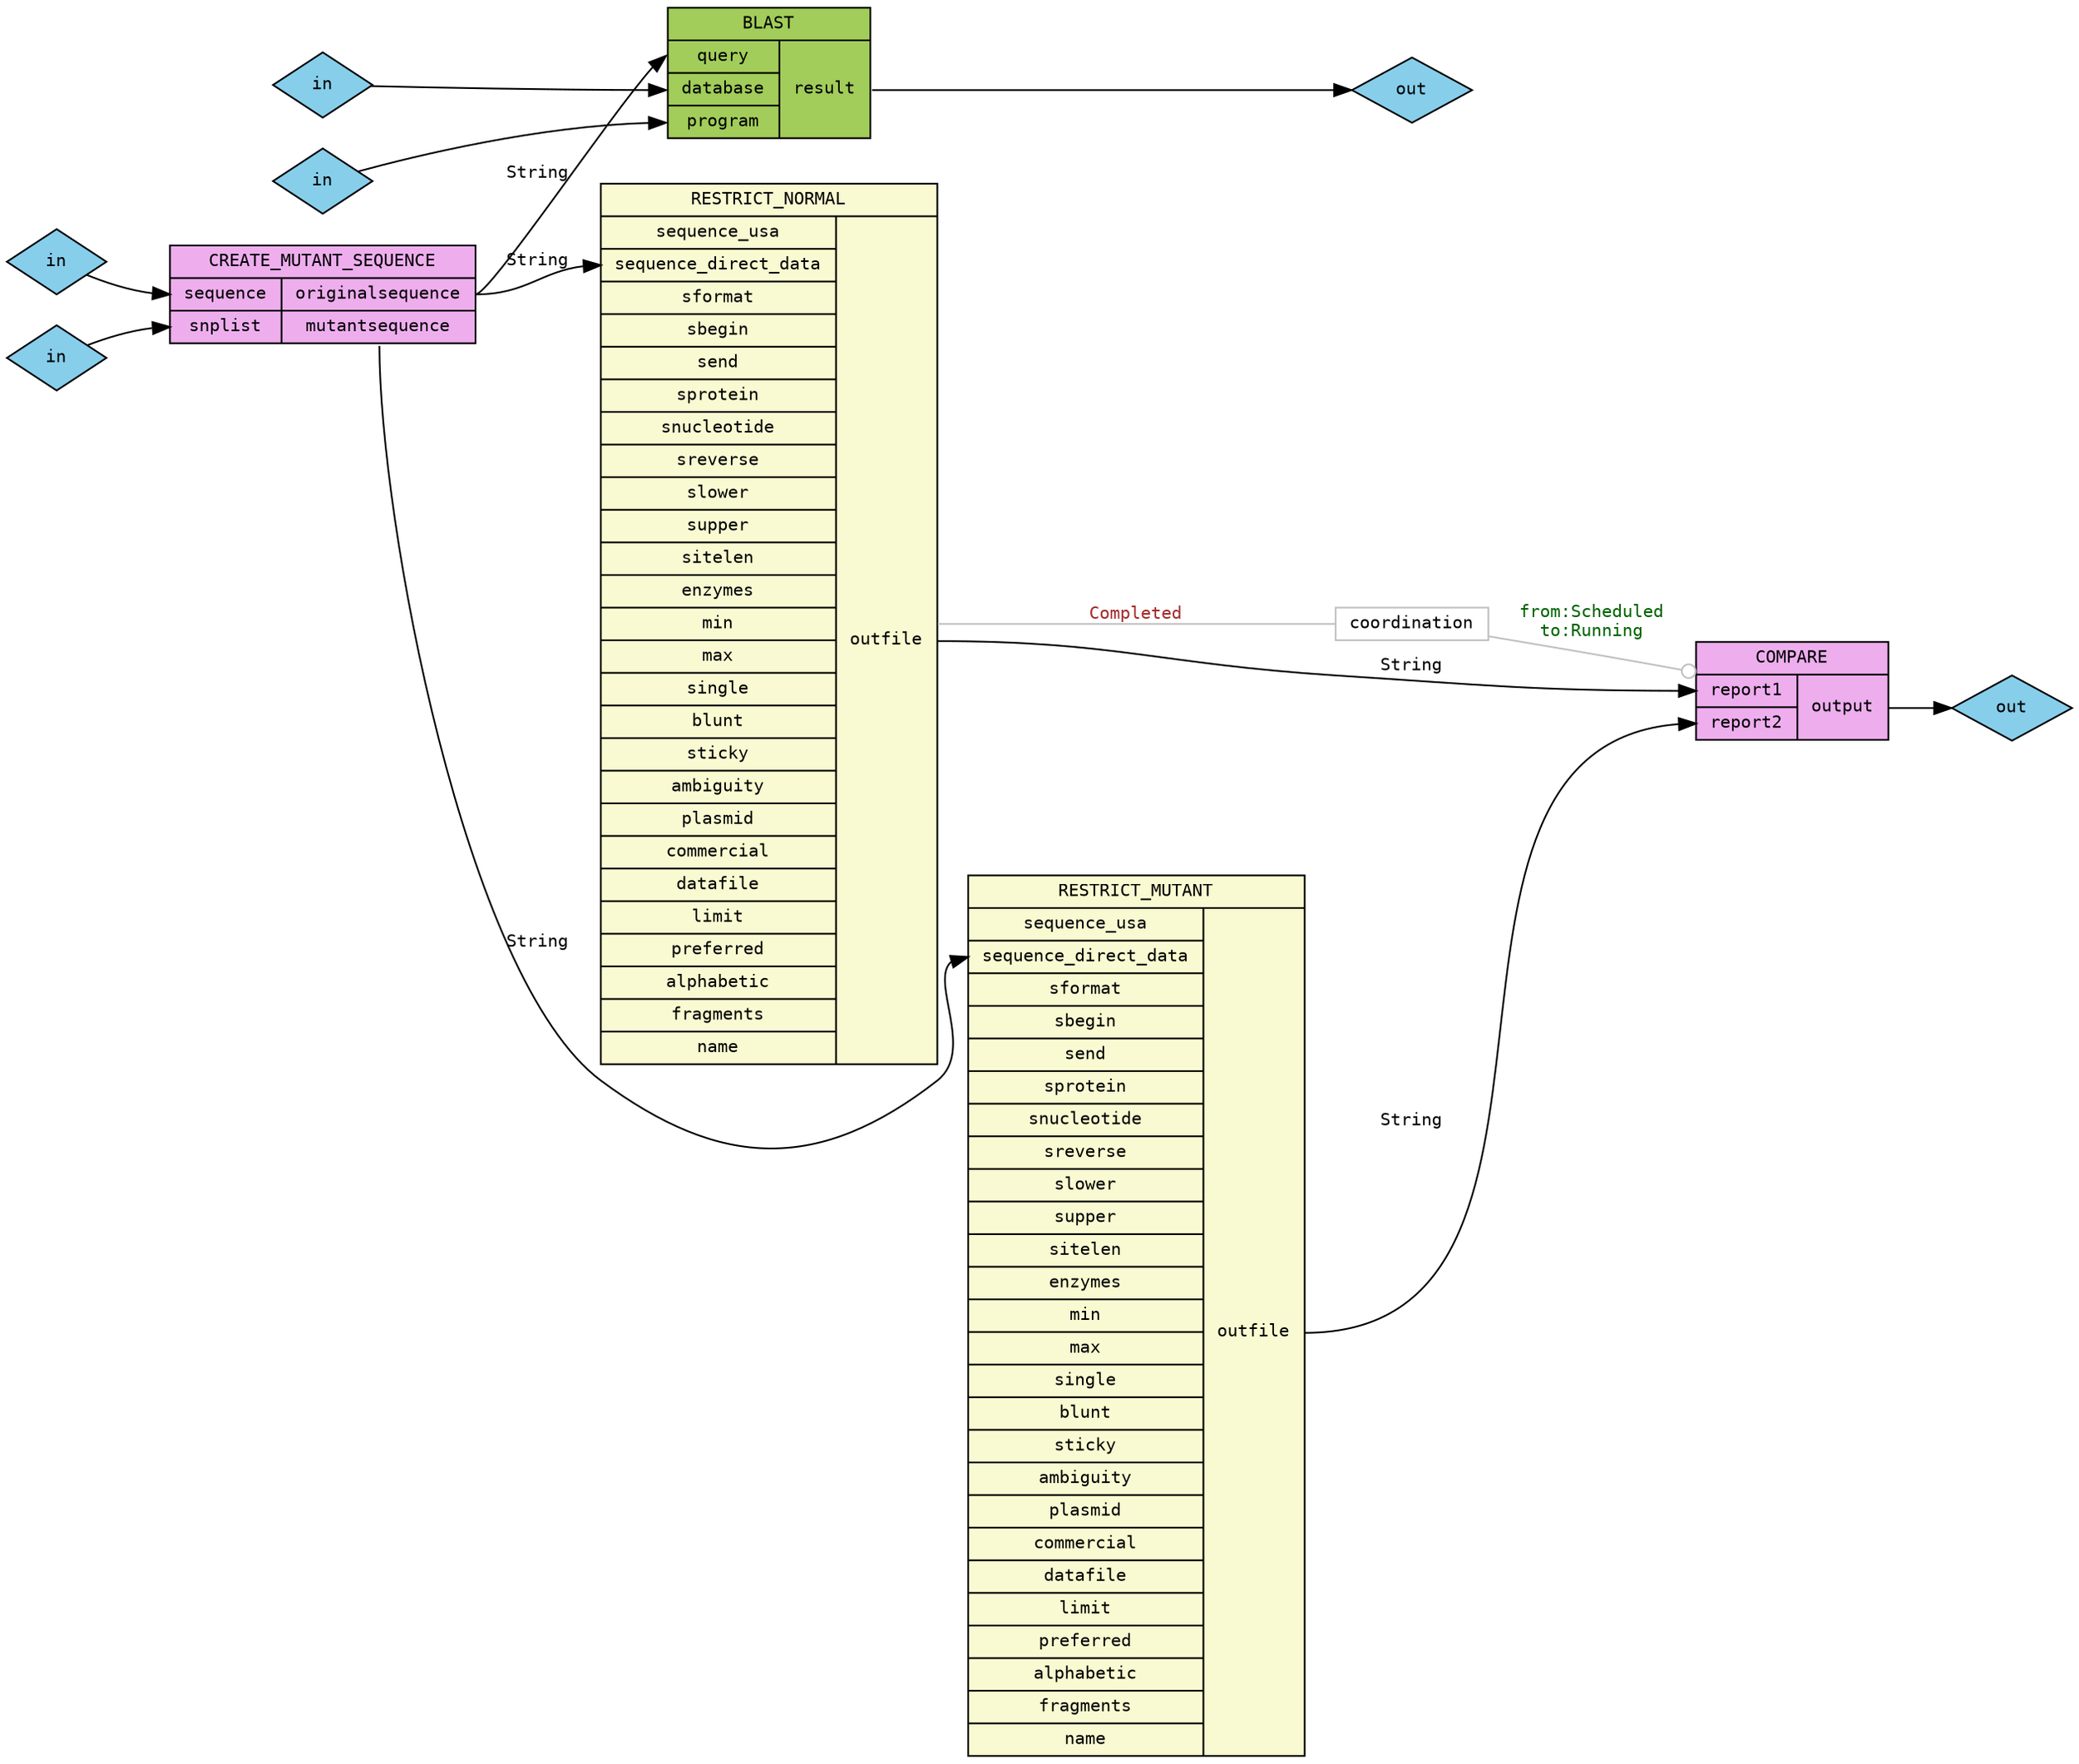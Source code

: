 digraph scufl_graph {
 graph [             
  style=""         
  rankdir="LR"     
 ]                   
 node [              
  fontname="Courier",         
  fontsize="10",              
  fontcolor="black",  
  shape="record",             
  color="black",               
  fillcolor="lightgoldenrodyellow",
  style="filled"  
 ];

 edge [                         
  fontname="Courier",         
  fontsize="10",              
  fontcolor="black",  
  color="black"                
 ];

 externalblastdatabase [
  shape="diamond",
  width="0",
  height="0",
  fillcolor="skyblue",
  label="in"
 ]
 externalblastdatabase->blast:database;
 externalblastprogram [
  shape="diamond",
  width="0",
  height="0",
  fillcolor="skyblue",
  label="in"
 ]
 externalblastprogram->blast:program;
 externalblastresult [
  shape="diamond",
  width="0",
  height="0",
  fillcolor="skyblue",
  label="out"
 ]
 blast:result->externalblastresult;
 externalcompareoutput [
  shape="diamond",
  width="0",
  height="0",
  fillcolor="skyblue",
  label="out"
 ]
 compare:output->externalcompareoutput;
 externalcreate_mutant_sequencesequence [
  shape="diamond",
  width="0",
  height="0",
  fillcolor="skyblue",
  label="in"
 ]
 externalcreate_mutant_sequencesequence->create_mutant_sequence:sequence;
 externalcreate_mutant_sequencesnplist [
  shape="diamond",
  width="0",
  height="0",
  fillcolor="skyblue",
  label="in"
 ]
 externalcreate_mutant_sequencesnplist->create_mutant_sequence:snplist;
 blast [ 
  fillcolor = "darkolivegreen3",
  label = "{BLAST}|{{<query>query|<database>database|<program>program}|{<result>result}}"
 ];
 compare [ 
  fillcolor = "plum2",
  label = "{COMPARE}|{{<report1>report1|<report2>report2}|{<output>output}}"
 ];
 restrict_normal [ 
  label = "{RESTRICT_NORMAL}|{{<sequence_usa>sequence_usa|<sequence_direct_data>sequence_direct_data|<sformat>sformat|<sbegin>sbegin|<send>send|<sprotein>sprotein|<snucleotide>snucleotide|<sreverse>sreverse|<slower>slower|<supper>supper|<sitelen>sitelen|<enzymes>enzymes|<min>min|<max>max|<single>single|<blunt>blunt|<sticky>sticky|<ambiguity>ambiguity|<plasmid>plasmid|<commercial>commercial|<datafile>datafile|<limit>limit|<preferred>preferred|<alphabetic>alphabetic|<fragments>fragments|<name>name}|{<outfile>outfile}}"
 ];
 restrict_mutant [ 
  label = "{RESTRICT_MUTANT}|{{<sequence_usa>sequence_usa|<sequence_direct_data>sequence_direct_data|<sformat>sformat|<sbegin>sbegin|<send>send|<sprotein>sprotein|<snucleotide>snucleotide|<sreverse>sreverse|<slower>slower|<supper>supper|<sitelen>sitelen|<enzymes>enzymes|<min>min|<max>max|<single>single|<blunt>blunt|<sticky>sticky|<ambiguity>ambiguity|<plasmid>plasmid|<commercial>commercial|<datafile>datafile|<limit>limit|<preferred>preferred|<alphabetic>alphabetic|<fragments>fragments|<name>name}|{<outfile>outfile}}"
 ];
 create_mutant_sequence [ 
  fillcolor = "plum2",
  label = "{CREATE_MUTANT_SEQUENCE}|{{<sequence>sequence|<snplist>snplist}|{<originalsequence>originalsequence|<mutantsequence>mutantsequence}}"
 ];
 create_mutant_sequence:originalsequence->blast:query [ 
  label = "String" ];
 restrict_normal:outfile->compare:report1 [ 
  label = "String" ];
 restrict_mutant:outfile->compare:report2 [ 
  label = "String" ];
 create_mutant_sequence:originalsequence->restrict_normal:sequence_direct_data [ 
  label = "String" ];
 create_mutant_sequence:mutantsequence->restrict_mutant:sequence_direct_data [ 
  label = "String" ];
 constrainttestcoordination [
  shape="rectangle",
  fillcolor="white",
  height="0",
  width="0",
  color="gray",
  label="coordination"
 ]
 restrict_normal->constrainttestcoordination [
  arrowhead="none",
  arrowtail="dot",
  color="gray",
  fontcolor="brown",
  label="Completed"
 ]
 constrainttestcoordination->compare [
  arrowhead="odot",
  arrowtail="none",
  color="gray",
  fontcolor="darkgreen",
  label="from:Scheduled\nto:Running"
 ];
}
